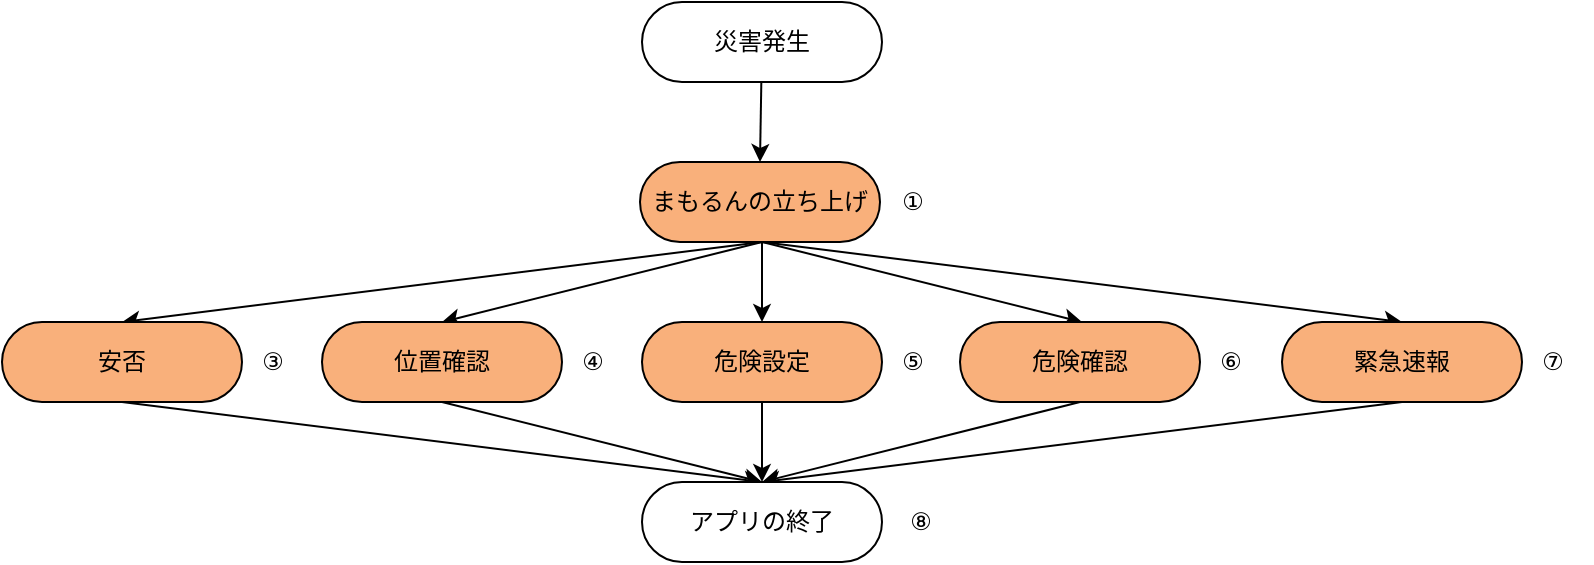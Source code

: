 <mxfile>
    <diagram id="AMMRpX8b0VDiDajGYK5s" name="ページ1">
        <mxGraphModel dx="156" dy="1871" grid="0" gridSize="10" guides="1" tooltips="1" connect="1" arrows="1" fold="1" page="1" pageScale="1" pageWidth="1169" pageHeight="1654" background="#ffffff" math="0" shadow="0">
            <root>
                <mxCell id="0"/>
                <mxCell id="1" parent="0"/>
                <mxCell id="2" style="edgeStyle=none;html=1;entryX=0.5;entryY=0;entryDx=0;entryDy=0;fontColor=#000000;strokeColor=#000000;" parent="1" target="12" edge="1">
                    <mxGeometry relative="1" as="geometry">
                        <mxPoint x="300" y="-880" as="targetPoint"/>
                        <mxPoint x="460" y="-920" as="sourcePoint"/>
                    </mxGeometry>
                </mxCell>
                <mxCell id="3" style="edgeStyle=none;html=1;entryX=0.5;entryY=0;entryDx=0;entryDy=0;strokeColor=#000000;fontColor=#000000;" parent="1" edge="1">
                    <mxGeometry relative="1" as="geometry">
                        <mxPoint x="620" y="-880" as="targetPoint"/>
                        <mxPoint x="460" y="-920" as="sourcePoint"/>
                    </mxGeometry>
                </mxCell>
                <mxCell id="23" style="edgeStyle=none;html=1;entryX=0.5;entryY=0;entryDx=0;entryDy=0;strokeColor=#000000;" parent="1" target="18" edge="1">
                    <mxGeometry relative="1" as="geometry">
                        <mxPoint x="460" y="-920" as="sourcePoint"/>
                    </mxGeometry>
                </mxCell>
                <mxCell id="28" style="edgeStyle=none;html=1;strokeColor=#000000;" parent="1" target="16" edge="1">
                    <mxGeometry relative="1" as="geometry">
                        <mxPoint x="460" y="-920" as="sourcePoint"/>
                    </mxGeometry>
                </mxCell>
                <mxCell id="30" style="edgeStyle=none;html=1;entryX=0.5;entryY=0;entryDx=0;entryDy=0;strokeColor=#000000;" parent="1" target="29" edge="1">
                    <mxGeometry relative="1" as="geometry">
                        <mxPoint x="460" y="-920" as="sourcePoint"/>
                    </mxGeometry>
                </mxCell>
                <mxCell id="40" style="edgeStyle=none;html=1;entryX=0.5;entryY=0;entryDx=0;entryDy=0;strokeColor=#000000;" edge="1" parent="1" source="4" target="39">
                    <mxGeometry relative="1" as="geometry"/>
                </mxCell>
                <mxCell id="4" value="&lt;font color=&quot;#000000&quot;&gt;災害発生&lt;/font&gt;" style="whiteSpace=wrap;html=1;rounded=1;arcSize=50;fillColor=#FFFFFF;strokeWidth=1;strokeColor=#000000;" parent="1" vertex="1">
                    <mxGeometry x="400" y="-1040" width="120" height="40" as="geometry"/>
                </mxCell>
                <mxCell id="5" style="edgeStyle=none;html=1;entryX=0.5;entryY=0;entryDx=0;entryDy=0;strokeColor=#000000;fontColor=#000000;" parent="1" target="9" edge="1">
                    <mxGeometry relative="1" as="geometry">
                        <mxPoint x="620" y="-840" as="sourcePoint"/>
                    </mxGeometry>
                </mxCell>
                <mxCell id="34" style="edgeStyle=none;html=1;entryX=0.5;entryY=0;entryDx=0;entryDy=0;strokeColor=#000000;fontColor=#000000;exitX=0.5;exitY=1;exitDx=0;exitDy=0;" parent="1" source="9" target="32" edge="1">
                    <mxGeometry relative="1" as="geometry"/>
                </mxCell>
                <mxCell id="9" value="&lt;font color=&quot;#000000&quot;&gt;危険確認&lt;/font&gt;" style="whiteSpace=wrap;html=1;rounded=1;arcSize=50;fillColor=#F9B07B;strokeWidth=1;strokeColor=#000000;" parent="1" vertex="1">
                    <mxGeometry x="559" y="-880" width="120" height="40" as="geometry"/>
                </mxCell>
                <mxCell id="37" style="edgeStyle=none;html=1;entryX=0.5;entryY=0;entryDx=0;entryDy=0;strokeColor=#000000;fontColor=#000000;exitX=0.5;exitY=1;exitDx=0;exitDy=0;" parent="1" source="12" target="32" edge="1">
                    <mxGeometry relative="1" as="geometry"/>
                </mxCell>
                <mxCell id="12" value="&lt;font color=&quot;#000000&quot;&gt;安否&lt;/font&gt;" style="whiteSpace=wrap;html=1;rounded=1;arcSize=50;fillColor=#F9B07B;strokeWidth=1;strokeColor=#000000;" parent="1" vertex="1">
                    <mxGeometry x="80" y="-880" width="120" height="40" as="geometry"/>
                </mxCell>
                <mxCell id="33" style="edgeStyle=none;html=1;entryX=0.5;entryY=0;entryDx=0;entryDy=0;fontColor=#000000;strokeColor=#000000;" parent="1" source="16" target="32" edge="1">
                    <mxGeometry relative="1" as="geometry"/>
                </mxCell>
                <mxCell id="16" value="&lt;font color=&quot;#000000&quot;&gt;危険設定&lt;/font&gt;" style="whiteSpace=wrap;html=1;rounded=1;arcSize=50;fillColor=#F9B07B;strokeWidth=1;strokeColor=#000000;" parent="1" vertex="1">
                    <mxGeometry x="400" y="-880" width="120" height="40" as="geometry"/>
                </mxCell>
                <mxCell id="36" style="edgeStyle=none;html=1;entryX=0.5;entryY=0;entryDx=0;entryDy=0;strokeColor=#000000;fontColor=#000000;exitX=0.5;exitY=1;exitDx=0;exitDy=0;" parent="1" source="18" target="32" edge="1">
                    <mxGeometry relative="1" as="geometry"/>
                </mxCell>
                <mxCell id="18" value="&lt;font color=&quot;#000000&quot;&gt;位置確認&lt;br&gt;&lt;/font&gt;" style="whiteSpace=wrap;html=1;rounded=1;arcSize=50;fillColor=#F9B07B;strokeWidth=1;strokeColor=#000000;" parent="1" vertex="1">
                    <mxGeometry x="240" y="-880" width="120" height="40" as="geometry"/>
                </mxCell>
                <mxCell id="19" value="③" style="text;html=1;align=center;verticalAlign=middle;resizable=0;points=[];autosize=1;strokeColor=none;fillColor=none;fontColor=#000000;" parent="1" vertex="1">
                    <mxGeometry x="200" y="-873" width="30" height="26" as="geometry"/>
                </mxCell>
                <mxCell id="20" value="④" style="text;html=1;align=center;verticalAlign=middle;resizable=0;points=[];autosize=1;strokeColor=none;fillColor=none;fontColor=#000000;" parent="1" vertex="1">
                    <mxGeometry x="355" y="-875" width="40" height="30" as="geometry"/>
                </mxCell>
                <mxCell id="21" value="⑤" style="text;html=1;align=center;verticalAlign=middle;resizable=0;points=[];autosize=1;strokeColor=none;fillColor=none;fontColor=#000000;" parent="1" vertex="1">
                    <mxGeometry x="515" y="-875" width="40" height="30" as="geometry"/>
                </mxCell>
                <mxCell id="22" value="⑥" style="text;html=1;align=center;verticalAlign=middle;resizable=0;points=[];autosize=1;strokeColor=none;fillColor=none;fontColor=#000000;" parent="1" vertex="1">
                    <mxGeometry x="674" y="-875" width="40" height="30" as="geometry"/>
                </mxCell>
                <mxCell id="35" style="edgeStyle=none;html=1;entryX=0.5;entryY=0;entryDx=0;entryDy=0;strokeColor=#000000;fontColor=#000000;exitX=0.5;exitY=1;exitDx=0;exitDy=0;" parent="1" source="29" target="32" edge="1">
                    <mxGeometry relative="1" as="geometry"/>
                </mxCell>
                <mxCell id="29" value="&lt;font color=&quot;#000000&quot;&gt;緊急速報&lt;/font&gt;" style="whiteSpace=wrap;html=1;rounded=1;arcSize=50;fillColor=#F9B07B;strokeWidth=1;strokeColor=#000000;" parent="1" vertex="1">
                    <mxGeometry x="720" y="-880" width="120" height="40" as="geometry"/>
                </mxCell>
                <mxCell id="31" value="⑦" style="text;html=1;align=center;verticalAlign=middle;resizable=0;points=[];autosize=1;strokeColor=none;fillColor=none;fontColor=#000000;" parent="1" vertex="1">
                    <mxGeometry x="835" y="-875" width="40" height="30" as="geometry"/>
                </mxCell>
                <mxCell id="32" value="&lt;font color=&quot;#000000&quot;&gt;アプリの終了&lt;/font&gt;" style="whiteSpace=wrap;html=1;rounded=1;arcSize=50;fillColor=#FFFFFF;strokeWidth=1;strokeColor=#000000;" parent="1" vertex="1">
                    <mxGeometry x="400" y="-800" width="120" height="40" as="geometry"/>
                </mxCell>
                <mxCell id="38" value="⑧" style="text;html=1;align=center;verticalAlign=middle;resizable=0;points=[];autosize=1;strokeColor=none;fillColor=none;fontColor=#000000;" parent="1" vertex="1">
                    <mxGeometry x="519" y="-795" width="40" height="30" as="geometry"/>
                </mxCell>
                <mxCell id="39" value="&lt;font color=&quot;#000000&quot;&gt;まもるんの立ち上げ&lt;br&gt;&lt;/font&gt;" style="whiteSpace=wrap;html=1;rounded=1;arcSize=50;fillColor=#F9B07B;strokeWidth=1;strokeColor=#000000;" vertex="1" parent="1">
                    <mxGeometry x="399" y="-960" width="120" height="40" as="geometry"/>
                </mxCell>
                <mxCell id="41" value="①" style="text;html=1;align=center;verticalAlign=middle;resizable=0;points=[];autosize=1;strokeColor=none;fillColor=none;fontColor=#000000;" vertex="1" parent="1">
                    <mxGeometry x="515" y="-955" width="40" height="30" as="geometry"/>
                </mxCell>
            </root>
        </mxGraphModel>
    </diagram>
</mxfile>